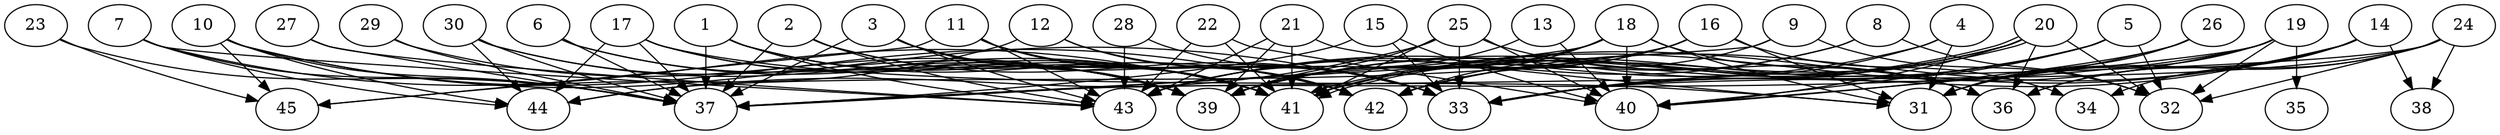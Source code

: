 // DAG automatically generated by daggen at Thu Oct  3 14:07:24 2019
// ./daggen --dot -n 45 --ccr 0.4 --fat 0.9 --regular 0.9 --density 0.6 --mindata 5242880 --maxdata 52428800 
digraph G {
  1 [size="44633600", alpha="0.16", expect_size="17853440"] 
  1 -> 37 [size ="17853440"]
  1 -> 39 [size ="17853440"]
  1 -> 41 [size ="17853440"]
  1 -> 42 [size ="17853440"]
  1 -> 43 [size ="17853440"]
  2 [size="75112960", alpha="0.14", expect_size="30045184"] 
  2 -> 33 [size ="30045184"]
  2 -> 37 [size ="30045184"]
  2 -> 41 [size ="30045184"]
  2 -> 43 [size ="30045184"]
  3 [size="18337280", alpha="0.15", expect_size="7334912"] 
  3 -> 33 [size ="7334912"]
  3 -> 37 [size ="7334912"]
  3 -> 39 [size ="7334912"]
  3 -> 41 [size ="7334912"]
  3 -> 43 [size ="7334912"]
  4 [size="88998400", alpha="0.14", expect_size="35599360"] 
  4 -> 31 [size ="35599360"]
  4 -> 33 [size ="35599360"]
  4 -> 43 [size ="35599360"]
  5 [size="24360960", alpha="0.16", expect_size="9744384"] 
  5 -> 32 [size ="9744384"]
  5 -> 33 [size ="9744384"]
  5 -> 39 [size ="9744384"]
  5 -> 40 [size ="9744384"]
  5 -> 41 [size ="9744384"]
  6 [size="88852480", alpha="0.02", expect_size="35540992"] 
  6 -> 37 [size ="35540992"]
  6 -> 39 [size ="35540992"]
  6 -> 41 [size ="35540992"]
  7 [size="58685440", alpha="0.09", expect_size="23474176"] 
  7 -> 37 [size ="23474176"]
  7 -> 41 [size ="23474176"]
  7 -> 43 [size ="23474176"]
  7 -> 44 [size ="23474176"]
  8 [size="78300160", alpha="0.06", expect_size="31320064"] 
  8 -> 32 [size ="31320064"]
  8 -> 41 [size ="31320064"]
  8 -> 43 [size ="31320064"]
  9 [size="83706880", alpha="0.03", expect_size="33482752"] 
  9 -> 32 [size ="33482752"]
  9 -> 37 [size ="33482752"]
  9 -> 42 [size ="33482752"]
  10 [size="15175680", alpha="0.14", expect_size="6070272"] 
  10 -> 33 [size ="6070272"]
  10 -> 37 [size ="6070272"]
  10 -> 42 [size ="6070272"]
  10 -> 44 [size ="6070272"]
  10 -> 45 [size ="6070272"]
  11 [size="124160000", alpha="0.00", expect_size="49664000"] 
  11 -> 33 [size ="49664000"]
  11 -> 41 [size ="49664000"]
  11 -> 42 [size ="49664000"]
  11 -> 43 [size ="49664000"]
  11 -> 45 [size ="49664000"]
  12 [size="102935040", alpha="0.10", expect_size="41174016"] 
  12 -> 33 [size ="41174016"]
  12 -> 42 [size ="41174016"]
  12 -> 45 [size ="41174016"]
  13 [size="69383680", alpha="0.11", expect_size="27753472"] 
  13 -> 39 [size ="27753472"]
  13 -> 40 [size ="27753472"]
  14 [size="37368320", alpha="0.15", expect_size="14947328"] 
  14 -> 31 [size ="14947328"]
  14 -> 33 [size ="14947328"]
  14 -> 34 [size ="14947328"]
  14 -> 36 [size ="14947328"]
  14 -> 38 [size ="14947328"]
  14 -> 41 [size ="14947328"]
  14 -> 42 [size ="14947328"]
  15 [size="119841280", alpha="0.14", expect_size="47936512"] 
  15 -> 33 [size ="47936512"]
  15 -> 37 [size ="47936512"]
  15 -> 40 [size ="47936512"]
  16 [size="95680000", alpha="0.18", expect_size="38272000"] 
  16 -> 31 [size ="38272000"]
  16 -> 34 [size ="38272000"]
  16 -> 39 [size ="38272000"]
  16 -> 41 [size ="38272000"]
  16 -> 44 [size ="38272000"]
  17 [size="106368000", alpha="0.00", expect_size="42547200"] 
  17 -> 31 [size ="42547200"]
  17 -> 37 [size ="42547200"]
  17 -> 39 [size ="42547200"]
  17 -> 41 [size ="42547200"]
  17 -> 44 [size ="42547200"]
  18 [size="38917120", alpha="0.17", expect_size="15566848"] 
  18 -> 31 [size ="15566848"]
  18 -> 36 [size ="15566848"]
  18 -> 37 [size ="15566848"]
  18 -> 39 [size ="15566848"]
  18 -> 40 [size ="15566848"]
  18 -> 42 [size ="15566848"]
  18 -> 43 [size ="15566848"]
  19 [size="74836480", alpha="0.01", expect_size="29934592"] 
  19 -> 31 [size ="29934592"]
  19 -> 32 [size ="29934592"]
  19 -> 35 [size ="29934592"]
  19 -> 37 [size ="29934592"]
  19 -> 40 [size ="29934592"]
  19 -> 41 [size ="29934592"]
  20 [size="94187520", alpha="0.02", expect_size="37675008"] 
  20 -> 32 [size ="37675008"]
  20 -> 36 [size ="37675008"]
  20 -> 39 [size ="37675008"]
  20 -> 40 [size ="37675008"]
  20 -> 41 [size ="37675008"]
  20 -> 41 [size ="37675008"]
  20 -> 42 [size ="37675008"]
  20 -> 43 [size ="37675008"]
  21 [size="59274240", alpha="0.08", expect_size="23709696"] 
  21 -> 31 [size ="23709696"]
  21 -> 39 [size ="23709696"]
  21 -> 41 [size ="23709696"]
  21 -> 43 [size ="23709696"]
  22 [size="62177280", alpha="0.05", expect_size="24870912"] 
  22 -> 40 [size ="24870912"]
  22 -> 41 [size ="24870912"]
  22 -> 43 [size ="24870912"]
  23 [size="120542720", alpha="0.02", expect_size="48217088"] 
  23 -> 37 [size ="48217088"]
  23 -> 45 [size ="48217088"]
  24 [size="68851200", alpha="0.13", expect_size="27540480"] 
  24 -> 31 [size ="27540480"]
  24 -> 32 [size ="27540480"]
  24 -> 33 [size ="27540480"]
  24 -> 36 [size ="27540480"]
  24 -> 37 [size ="27540480"]
  24 -> 38 [size ="27540480"]
  25 [size="36551680", alpha="0.05", expect_size="14620672"] 
  25 -> 33 [size ="14620672"]
  25 -> 36 [size ="14620672"]
  25 -> 39 [size ="14620672"]
  25 -> 40 [size ="14620672"]
  25 -> 41 [size ="14620672"]
  25 -> 44 [size ="14620672"]
  26 [size="119703040", alpha="0.10", expect_size="47881216"] 
  26 -> 31 [size ="47881216"]
  26 -> 33 [size ="47881216"]
  26 -> 40 [size ="47881216"]
  27 [size="110543360", alpha="0.03", expect_size="44217344"] 
  27 -> 37 [size ="44217344"]
  27 -> 43 [size ="44217344"]
  28 [size="112606720", alpha="0.07", expect_size="45042688"] 
  28 -> 33 [size ="45042688"]
  28 -> 43 [size ="45042688"]
  29 [size="94878720", alpha="0.03", expect_size="37951488"] 
  29 -> 37 [size ="37951488"]
  29 -> 39 [size ="37951488"]
  30 [size="102566400", alpha="0.19", expect_size="41026560"] 
  30 -> 37 [size ="41026560"]
  30 -> 39 [size ="41026560"]
  30 -> 41 [size ="41026560"]
  30 -> 44 [size ="41026560"]
  31 [size="114708480", alpha="0.14", expect_size="45883392"] 
  32 [size="44866560", alpha="0.04", expect_size="17946624"] 
  33 [size="73013760", alpha="0.04", expect_size="29205504"] 
  34 [size="86415360", alpha="0.08", expect_size="34566144"] 
  35 [size="43000320", alpha="0.10", expect_size="17200128"] 
  36 [size="71984640", alpha="0.06", expect_size="28793856"] 
  37 [size="13186560", alpha="0.18", expect_size="5274624"] 
  38 [size="30154240", alpha="0.14", expect_size="12061696"] 
  39 [size="70113280", alpha="0.01", expect_size="28045312"] 
  40 [size="85701120", alpha="0.01", expect_size="34280448"] 
  41 [size="78986240", alpha="0.09", expect_size="31594496"] 
  42 [size="43061760", alpha="0.06", expect_size="17224704"] 
  43 [size="67755520", alpha="0.01", expect_size="27102208"] 
  44 [size="91376640", alpha="0.05", expect_size="36550656"] 
  45 [size="20226560", alpha="0.13", expect_size="8090624"] 
}
